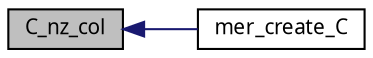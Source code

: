 digraph G
{
  edge [fontname="FreeSans.ttf",fontsize=10,labelfontname="FreeSans.ttf",labelfontsize=10];
  node [fontname="FreeSans.ttf",fontsize=10,shape=record];
  rankdir=LR;
  Node1 [label="C_nz_col",height=0.2,width=0.4,color="black", fillcolor="grey75", style="filled" fontcolor="black"];
  Node1 -> Node2 [dir=back,color="midnightblue",fontsize=10,style="solid",fontname="FreeSans.ttf"];
  Node2 [label="mer_create_C",height=0.2,width=0.4,color="black", fillcolor="white", style="filled",URL="$lmer_8h.html#32dce637de07755d4da75a25ea773d76",tooltip="Create the C matrix pattern from Zt, ST and Gp."];
}
